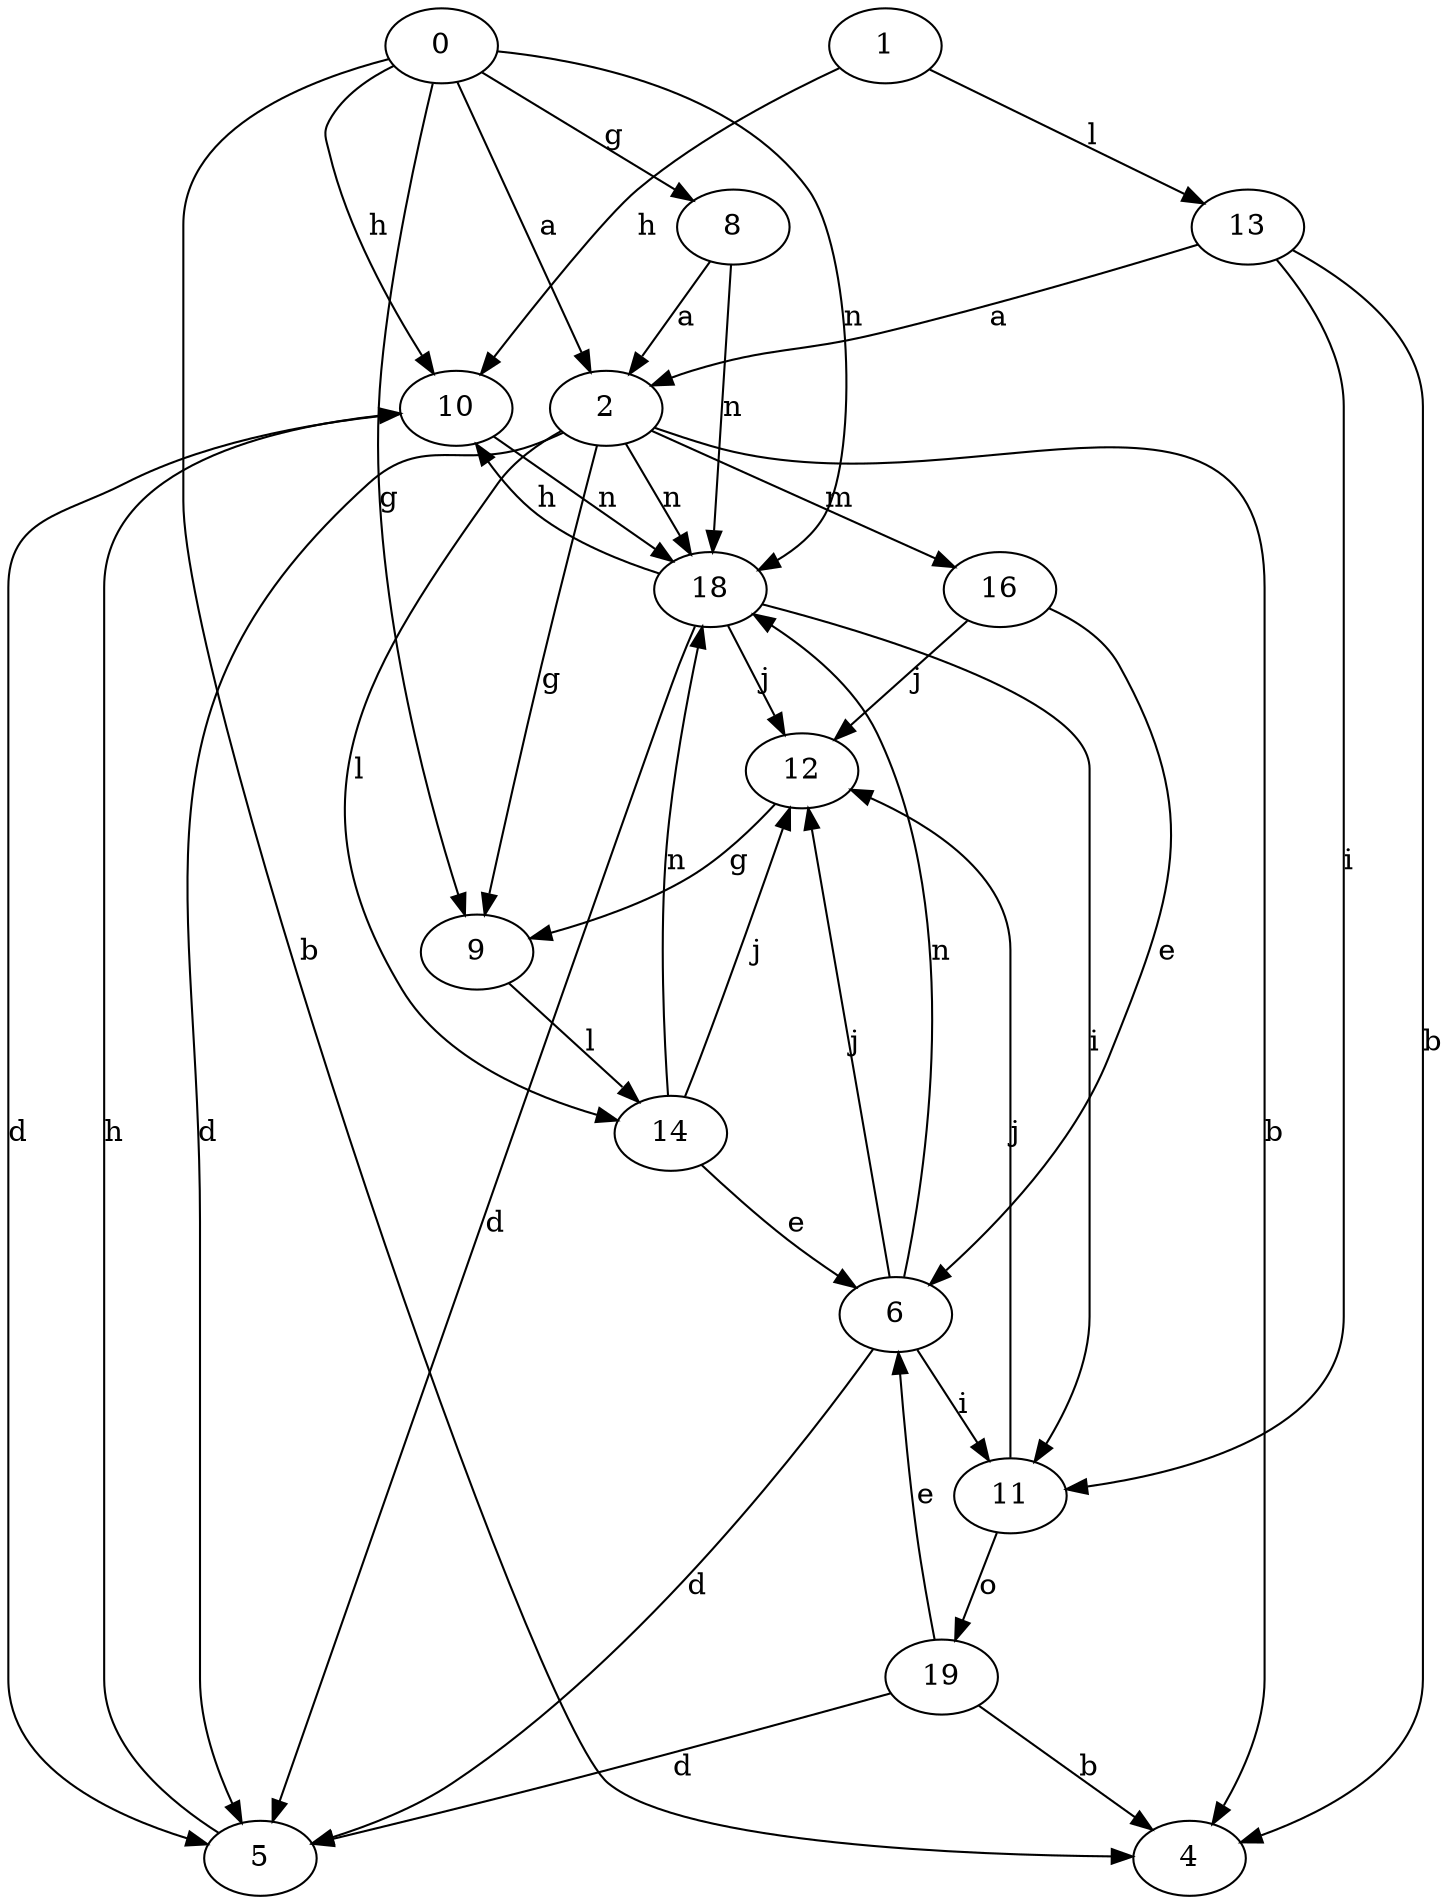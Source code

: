 strict digraph  {
1;
2;
4;
5;
6;
8;
9;
0;
10;
11;
12;
13;
14;
16;
18;
19;
1 -> 10  [label=h];
1 -> 13  [label=l];
2 -> 4  [label=b];
2 -> 5  [label=d];
2 -> 9  [label=g];
2 -> 14  [label=l];
2 -> 16  [label=m];
2 -> 18  [label=n];
5 -> 10  [label=h];
6 -> 5  [label=d];
6 -> 11  [label=i];
6 -> 12  [label=j];
6 -> 18  [label=n];
8 -> 2  [label=a];
8 -> 18  [label=n];
9 -> 14  [label=l];
0 -> 2  [label=a];
0 -> 4  [label=b];
0 -> 8  [label=g];
0 -> 9  [label=g];
0 -> 10  [label=h];
0 -> 18  [label=n];
10 -> 5  [label=d];
10 -> 18  [label=n];
11 -> 12  [label=j];
11 -> 19  [label=o];
12 -> 9  [label=g];
13 -> 2  [label=a];
13 -> 4  [label=b];
13 -> 11  [label=i];
14 -> 6  [label=e];
14 -> 12  [label=j];
14 -> 18  [label=n];
16 -> 6  [label=e];
16 -> 12  [label=j];
18 -> 5  [label=d];
18 -> 10  [label=h];
18 -> 11  [label=i];
18 -> 12  [label=j];
19 -> 4  [label=b];
19 -> 5  [label=d];
19 -> 6  [label=e];
}
